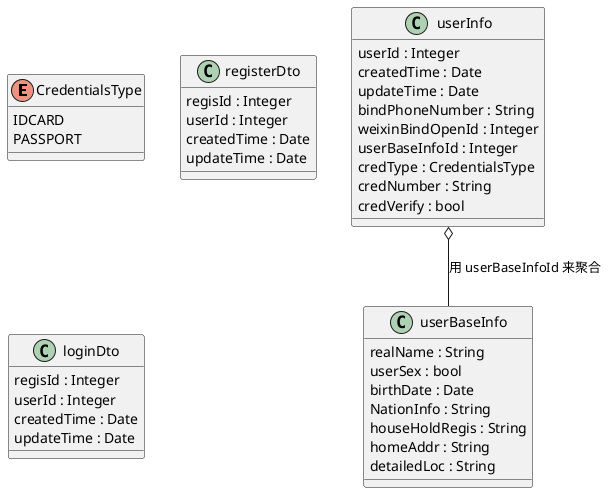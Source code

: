     @startuml

    ' 证件类型
    enum CredentialsType {
        IDCARD
        PASSPORT
    }

    ' 个人信息
    class userInfo{
        userId : Integer
        createdTime : Date
        updateTime : Date
        bindPhoneNumber : String
        weixinBindOpenId : Integer
        userBaseInfoId : Integer
        credType : CredentialsType
        credNumber : String
        credVerify : bool
    }

    ' 这些信息不重要 userBaseInfoId聚合即可
    class userBaseInfo{
        realName : String
        userSex : bool
        birthDate : Date
        NationInfo : String
        houseHoldRegis : String
        homeAddr : String
        detailedLoc : String
    }

    userInfo o-- userBaseInfo : 用 userBaseInfoId 来聚合

    class registerDto {
        regisId : Integer
        userId : Integer
        createdTime : Date
        updateTime : Date
    }

    class loginDto {
        regisId : Integer
        userId : Integer
        createdTime : Date
        updateTime : Date
    }

    @enduml